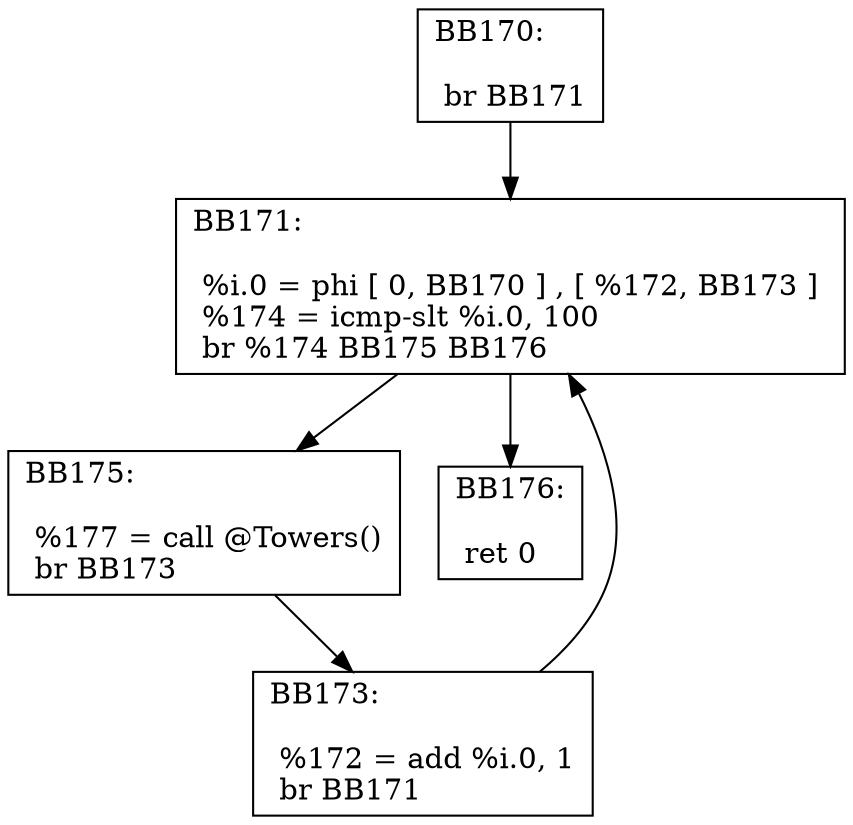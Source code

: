 digraph "CFG for 'main' function" {
BB170 [shape=record,
    label="{BB170:\l\l
             br BB171\l
             }"];
BB170 -> BB171
BB171 [shape=record,
    label="{BB171:\l\l
             %i.0 = phi [ 0, BB170 ] , [ %172, BB173 ] \l
             %174 = icmp-slt %i.0, 100\l
             br %174 BB175 BB176\l
             }"];
BB171 -> BB175
BB171 -> BB176
BB175 [shape=record,
    label="{BB175:\l\l
             %177 = call @Towers()\l
             br BB173\l
             }"];
BB175 -> BB173
BB173 [shape=record,
    label="{BB173:\l\l
             %172 = add %i.0, 1\l
             br BB171\l
             }"];
BB173 -> BB171
BB176 [shape=record,
    label="{BB176:\l\l
             ret 0\l
             }"];
}